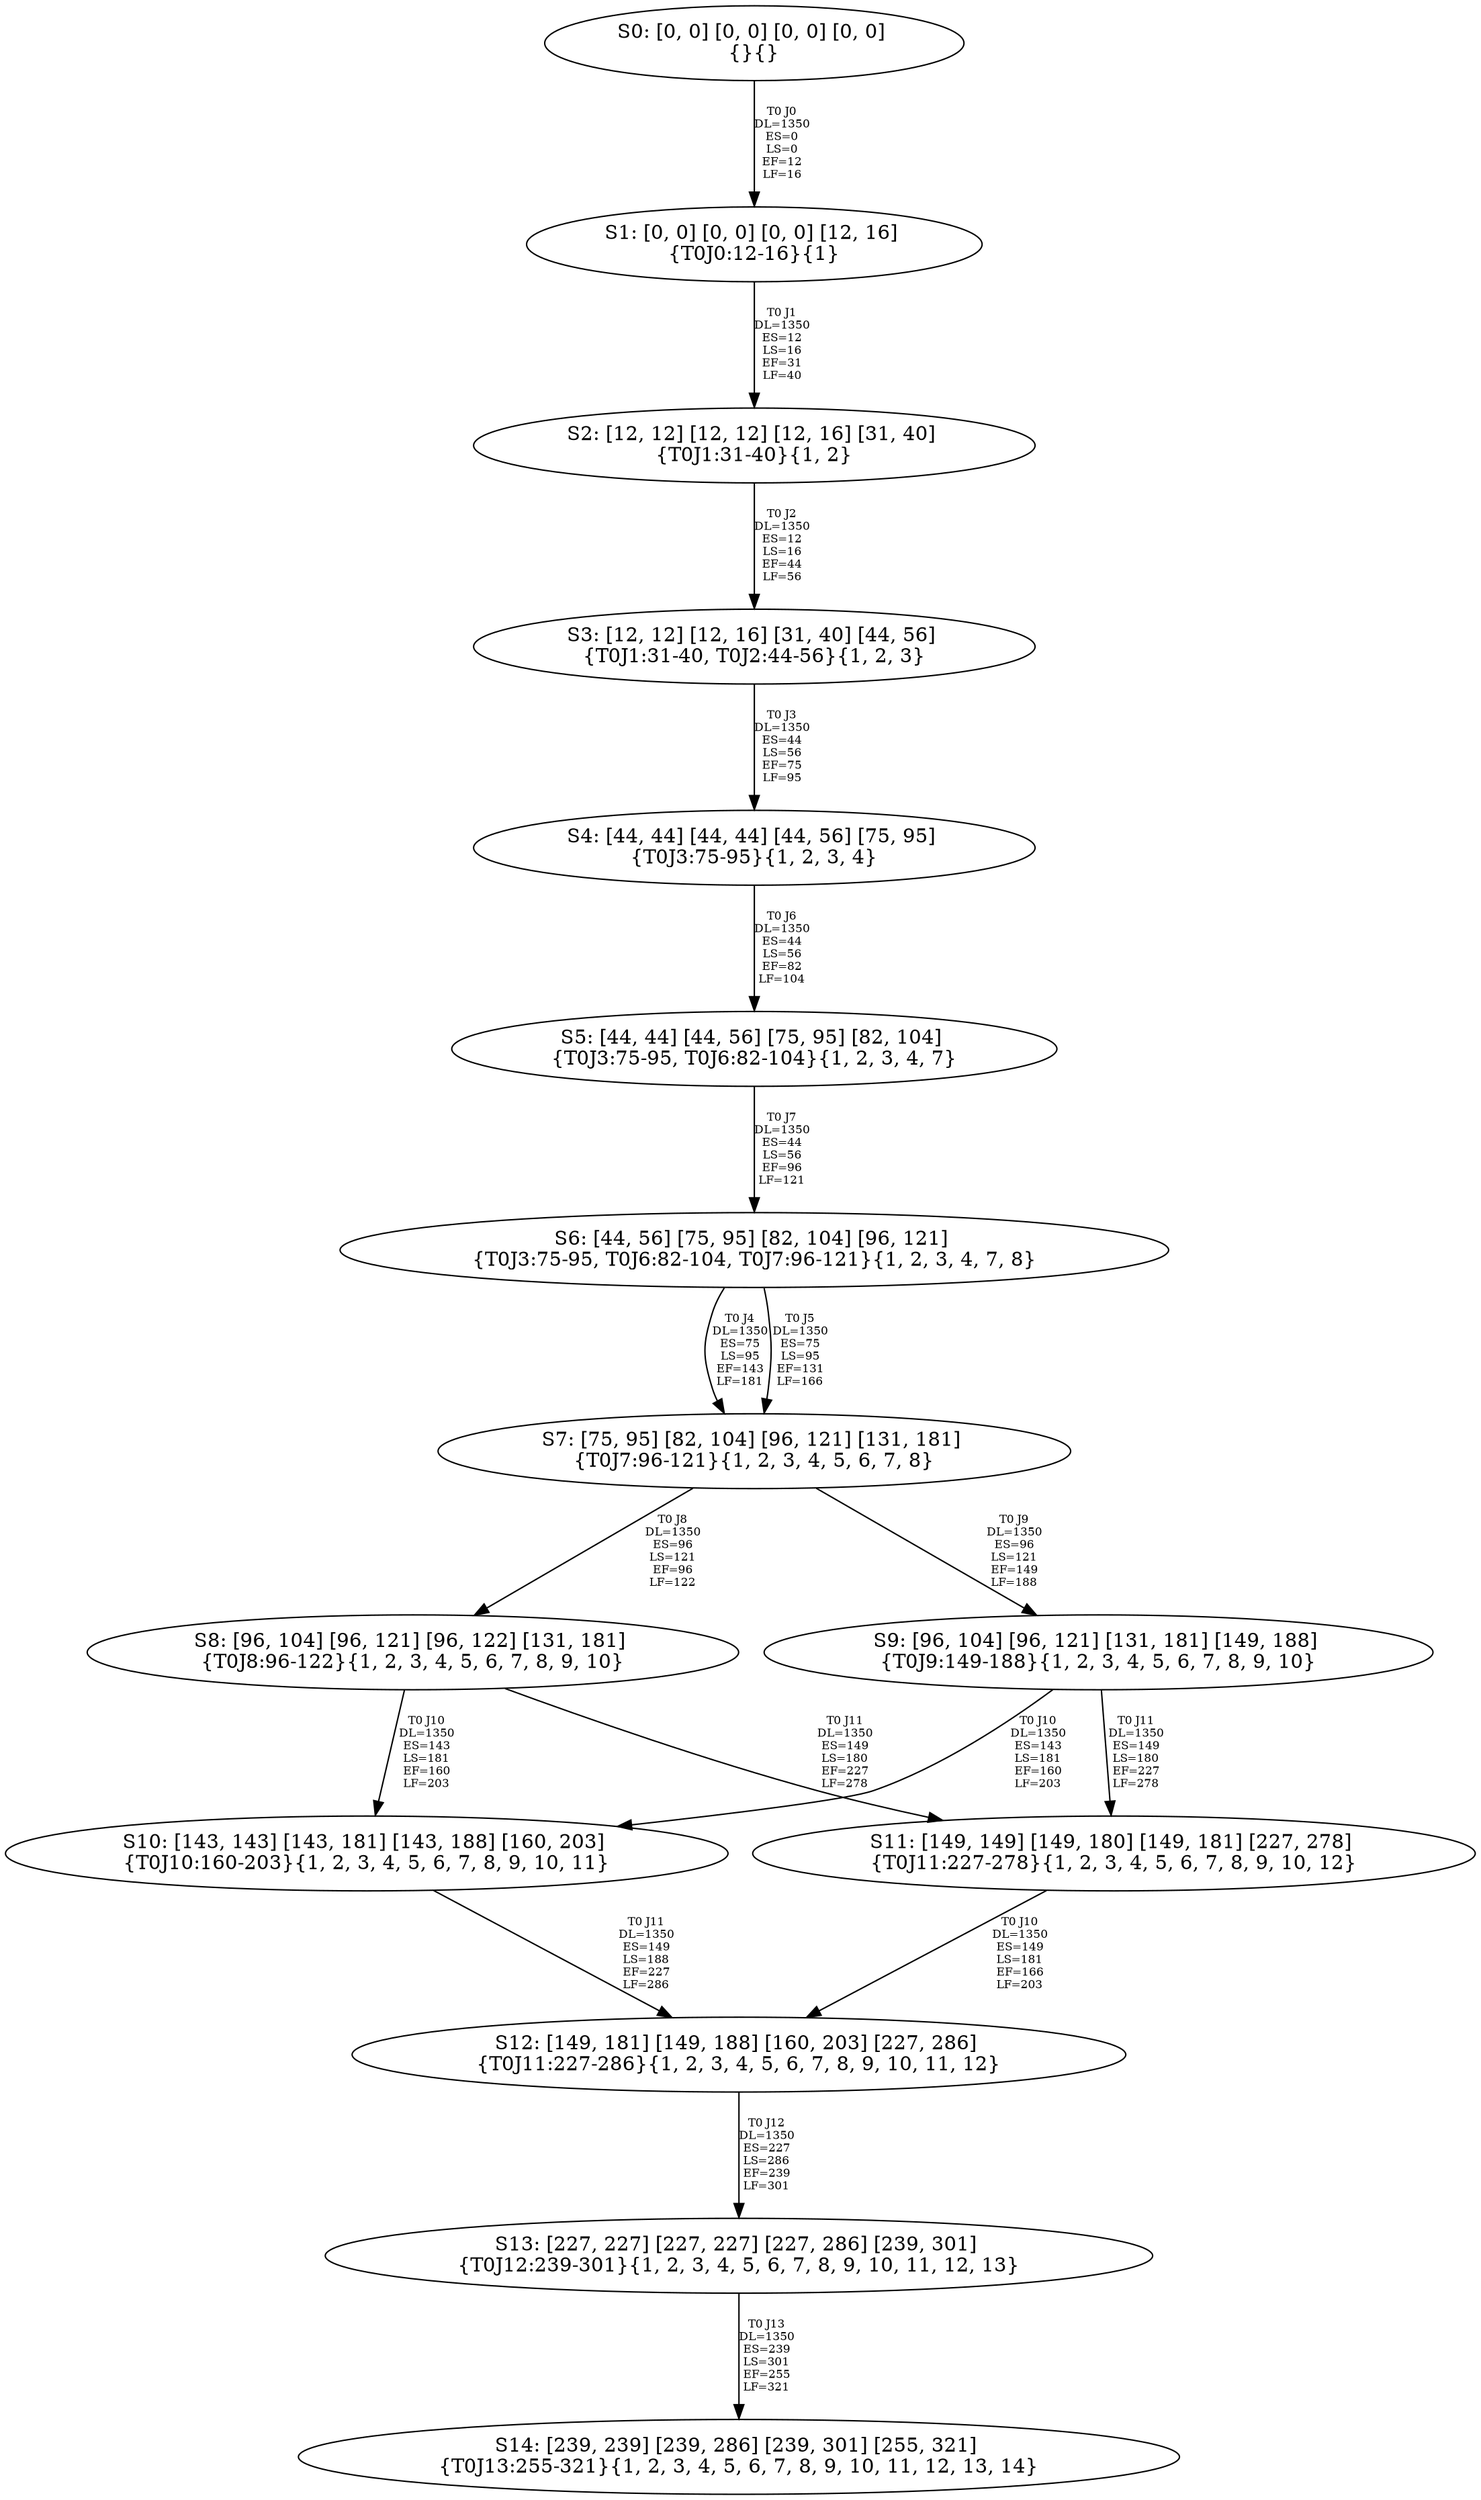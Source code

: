 digraph {
	S0[label="S0: [0, 0] [0, 0] [0, 0] [0, 0] \n{}{}"];
	S1[label="S1: [0, 0] [0, 0] [0, 0] [12, 16] \n{T0J0:12-16}{1}"];
	S2[label="S2: [12, 12] [12, 12] [12, 16] [31, 40] \n{T0J1:31-40}{1, 2}"];
	S3[label="S3: [12, 12] [12, 16] [31, 40] [44, 56] \n{T0J1:31-40, T0J2:44-56}{1, 2, 3}"];
	S4[label="S4: [44, 44] [44, 44] [44, 56] [75, 95] \n{T0J3:75-95}{1, 2, 3, 4}"];
	S5[label="S5: [44, 44] [44, 56] [75, 95] [82, 104] \n{T0J3:75-95, T0J6:82-104}{1, 2, 3, 4, 7}"];
	S6[label="S6: [44, 56] [75, 95] [82, 104] [96, 121] \n{T0J3:75-95, T0J6:82-104, T0J7:96-121}{1, 2, 3, 4, 7, 8}"];
	S7[label="S7: [75, 95] [82, 104] [96, 121] [131, 181] \n{T0J7:96-121}{1, 2, 3, 4, 5, 6, 7, 8}"];
	S8[label="S8: [96, 104] [96, 121] [96, 122] [131, 181] \n{T0J8:96-122}{1, 2, 3, 4, 5, 6, 7, 8, 9, 10}"];
	S9[label="S9: [96, 104] [96, 121] [131, 181] [149, 188] \n{T0J9:149-188}{1, 2, 3, 4, 5, 6, 7, 8, 9, 10}"];
	S10[label="S10: [143, 143] [143, 181] [143, 188] [160, 203] \n{T0J10:160-203}{1, 2, 3, 4, 5, 6, 7, 8, 9, 10, 11}"];
	S11[label="S11: [149, 149] [149, 180] [149, 181] [227, 278] \n{T0J11:227-278}{1, 2, 3, 4, 5, 6, 7, 8, 9, 10, 12}"];
	S12[label="S12: [149, 181] [149, 188] [160, 203] [227, 286] \n{T0J11:227-286}{1, 2, 3, 4, 5, 6, 7, 8, 9, 10, 11, 12}"];
	S13[label="S13: [227, 227] [227, 227] [227, 286] [239, 301] \n{T0J12:239-301}{1, 2, 3, 4, 5, 6, 7, 8, 9, 10, 11, 12, 13}"];
	S14[label="S14: [239, 239] [239, 286] [239, 301] [255, 321] \n{T0J13:255-321}{1, 2, 3, 4, 5, 6, 7, 8, 9, 10, 11, 12, 13, 14}"];
	S0 -> S1[label="T0 J0\nDL=1350\nES=0\nLS=0\nEF=12\nLF=16",fontsize=8];
	S1 -> S2[label="T0 J1\nDL=1350\nES=12\nLS=16\nEF=31\nLF=40",fontsize=8];
	S2 -> S3[label="T0 J2\nDL=1350\nES=12\nLS=16\nEF=44\nLF=56",fontsize=8];
	S3 -> S4[label="T0 J3\nDL=1350\nES=44\nLS=56\nEF=75\nLF=95",fontsize=8];
	S4 -> S5[label="T0 J6\nDL=1350\nES=44\nLS=56\nEF=82\nLF=104",fontsize=8];
	S5 -> S6[label="T0 J7\nDL=1350\nES=44\nLS=56\nEF=96\nLF=121",fontsize=8];
	S6 -> S7[label="T0 J4\nDL=1350\nES=75\nLS=95\nEF=143\nLF=181",fontsize=8];
	S6 -> S7[label="T0 J5\nDL=1350\nES=75\nLS=95\nEF=131\nLF=166",fontsize=8];
	S7 -> S8[label="T0 J8\nDL=1350\nES=96\nLS=121\nEF=96\nLF=122",fontsize=8];
	S7 -> S9[label="T0 J9\nDL=1350\nES=96\nLS=121\nEF=149\nLF=188",fontsize=8];
	S8 -> S10[label="T0 J10\nDL=1350\nES=143\nLS=181\nEF=160\nLF=203",fontsize=8];
	S8 -> S11[label="T0 J11\nDL=1350\nES=149\nLS=180\nEF=227\nLF=278",fontsize=8];
	S9 -> S10[label="T0 J10\nDL=1350\nES=143\nLS=181\nEF=160\nLF=203",fontsize=8];
	S9 -> S11[label="T0 J11\nDL=1350\nES=149\nLS=180\nEF=227\nLF=278",fontsize=8];
	S10 -> S12[label="T0 J11\nDL=1350\nES=149\nLS=188\nEF=227\nLF=286",fontsize=8];
	S11 -> S12[label="T0 J10\nDL=1350\nES=149\nLS=181\nEF=166\nLF=203",fontsize=8];
	S12 -> S13[label="T0 J12\nDL=1350\nES=227\nLS=286\nEF=239\nLF=301",fontsize=8];
	S13 -> S14[label="T0 J13\nDL=1350\nES=239\nLS=301\nEF=255\nLF=321",fontsize=8];
}
